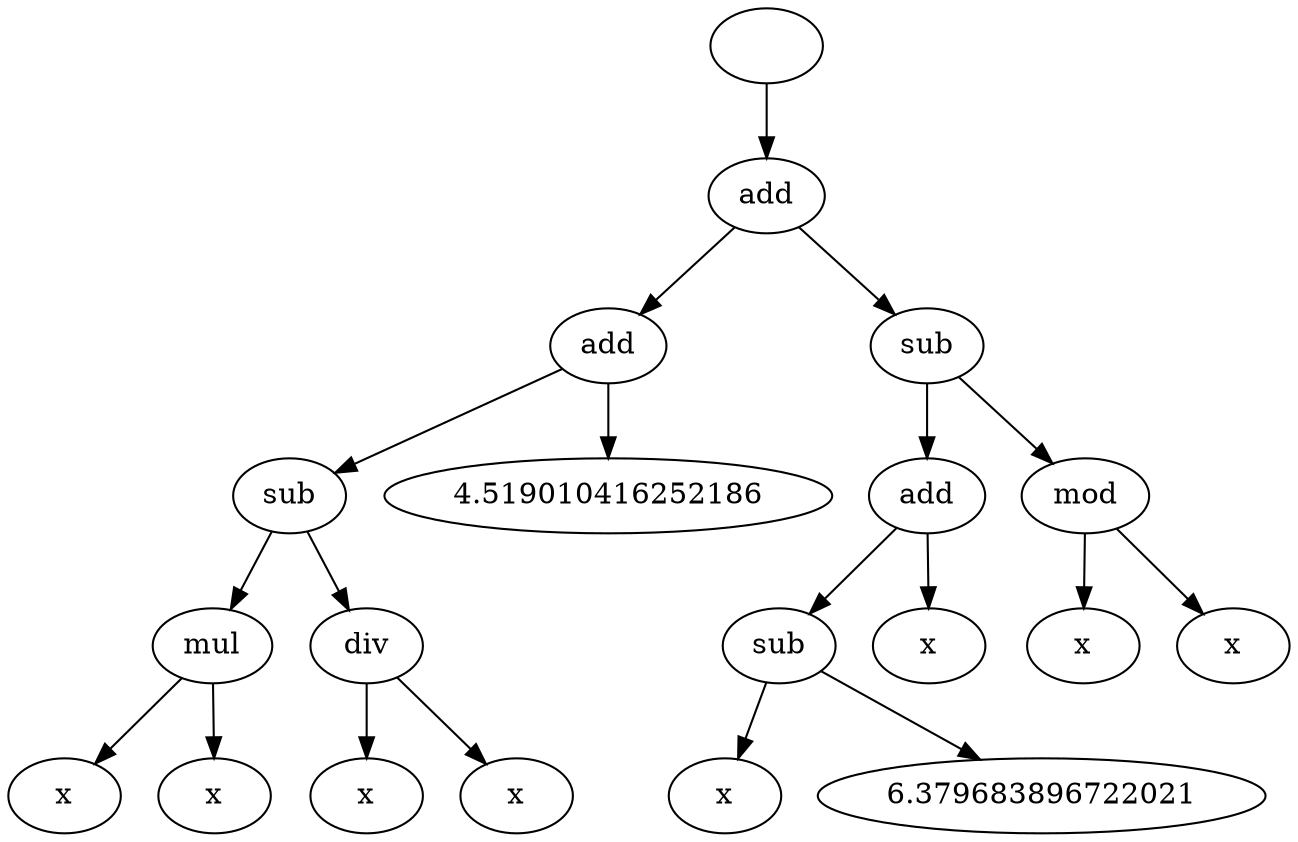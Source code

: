  digraph G5508423 {
N5508423 [label=""];
N5508423 -> N5508424;
N5508424 [label="add"];
N5508424 -> N5508425;
N5508425 [label="add"];
N5508425 -> N5508426;
N5508426 [label="sub"];
N5508426 -> N5508427;
N5508427 [label="mul"];
N5508427 -> N5508428;
N5508428 [label="x"];
N5508427 -> N5508429;
N5508429 [label="x"];
N5508426 -> N5508430;
N5508430 [label="div"];
N5508430 -> N5508431;
N5508431 [label="x"];
N5508430 -> N5508432;
N5508432 [label="x"];
N5508425 -> N5508433;
N5508433 [label="4.519010416252186"];
N5508424 -> N5508434;
N5508434 [label="sub"];
N5508434 -> N5508435;
N5508435 [label="add"];
N5508435 -> N5508436;
N5508436 [label="sub"];
N5508436 -> N5508437;
N5508437 [label="x"];
N5508436 -> N5508438;
N5508438 [label="6.379683896722021"];
N5508435 -> N5508439;
N5508439 [label="x"];
N5508434 -> N5508440;
N5508440 [label="mod"];
N5508440 -> N5508602;
N5508602 [label="x"];
N5508440 -> N5508444;
N5508444 [label="x"];
}
